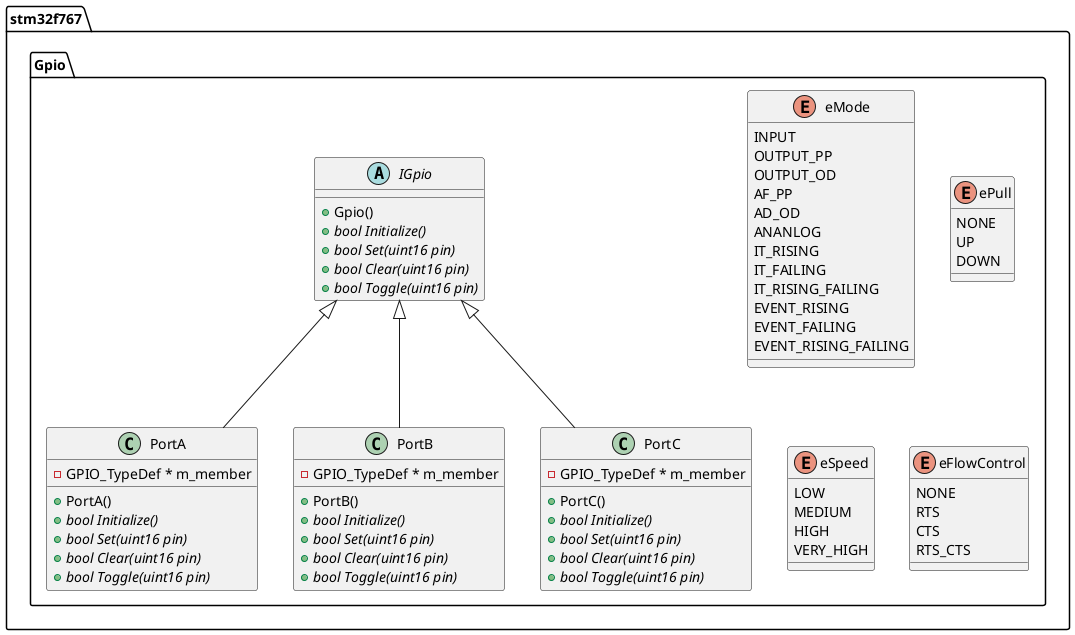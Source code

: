 @startuml Gpio_class

namespace stm32f767.Gpio {

    enum eMode {
        INPUT 
        OUTPUT_PP 
        OUTPUT_OD
        AF_PP
        AD_OD
        ANANLOG
        IT_RISING
        IT_FAILING
        IT_RISING_FAILING
        EVENT_RISING
        EVENT_FAILING
        EVENT_RISING_FAILING
    }

    enum ePull {
        NONE
        UP
        DOWN
    }
    enum eSpeed {
        LOW
        MEDIUM
        HIGH
        VERY_HIGH
    }

    enum eFlowControl {
        NONE
        RTS
        CTS
        RTS_CTS
    }

    abstract class IGpio {
        +Gpio()
       {abstract} +bool Initialize()
       {abstract} +bool Set(uint16 pin)
       {abstract} +bool Clear(uint16 pin)
       {abstract} +bool Toggle(uint16 pin)
    }

    Class PortA {
        +PortA()
       {abstract} +bool Initialize()
       {abstract} +bool Set(uint16 pin)
       {abstract} +bool Clear(uint16 pin)
       {abstract} +bool Toggle(uint16 pin)
       -GPIO_TypeDef * m_member
    }

    Class PortB {
        +PortB()
       {abstract} +bool Initialize()
       {abstract} +bool Set(uint16 pin)
       {abstract} +bool Clear(uint16 pin)
       {abstract} +bool Toggle(uint16 pin)
       -GPIO_TypeDef * m_member
    }
    Class PortC {
        +PortC()
       {abstract} +bool Initialize()
       {abstract} +bool Set(uint16 pin)
       {abstract} +bool Clear(uint16 pin)
       {abstract} +bool Toggle(uint16 pin)
       -GPIO_TypeDef * m_member
    }
    IGpio <|-- PortA
    IGpio <|-- PortB
    IGpio <|-- PortC
}

@enduml